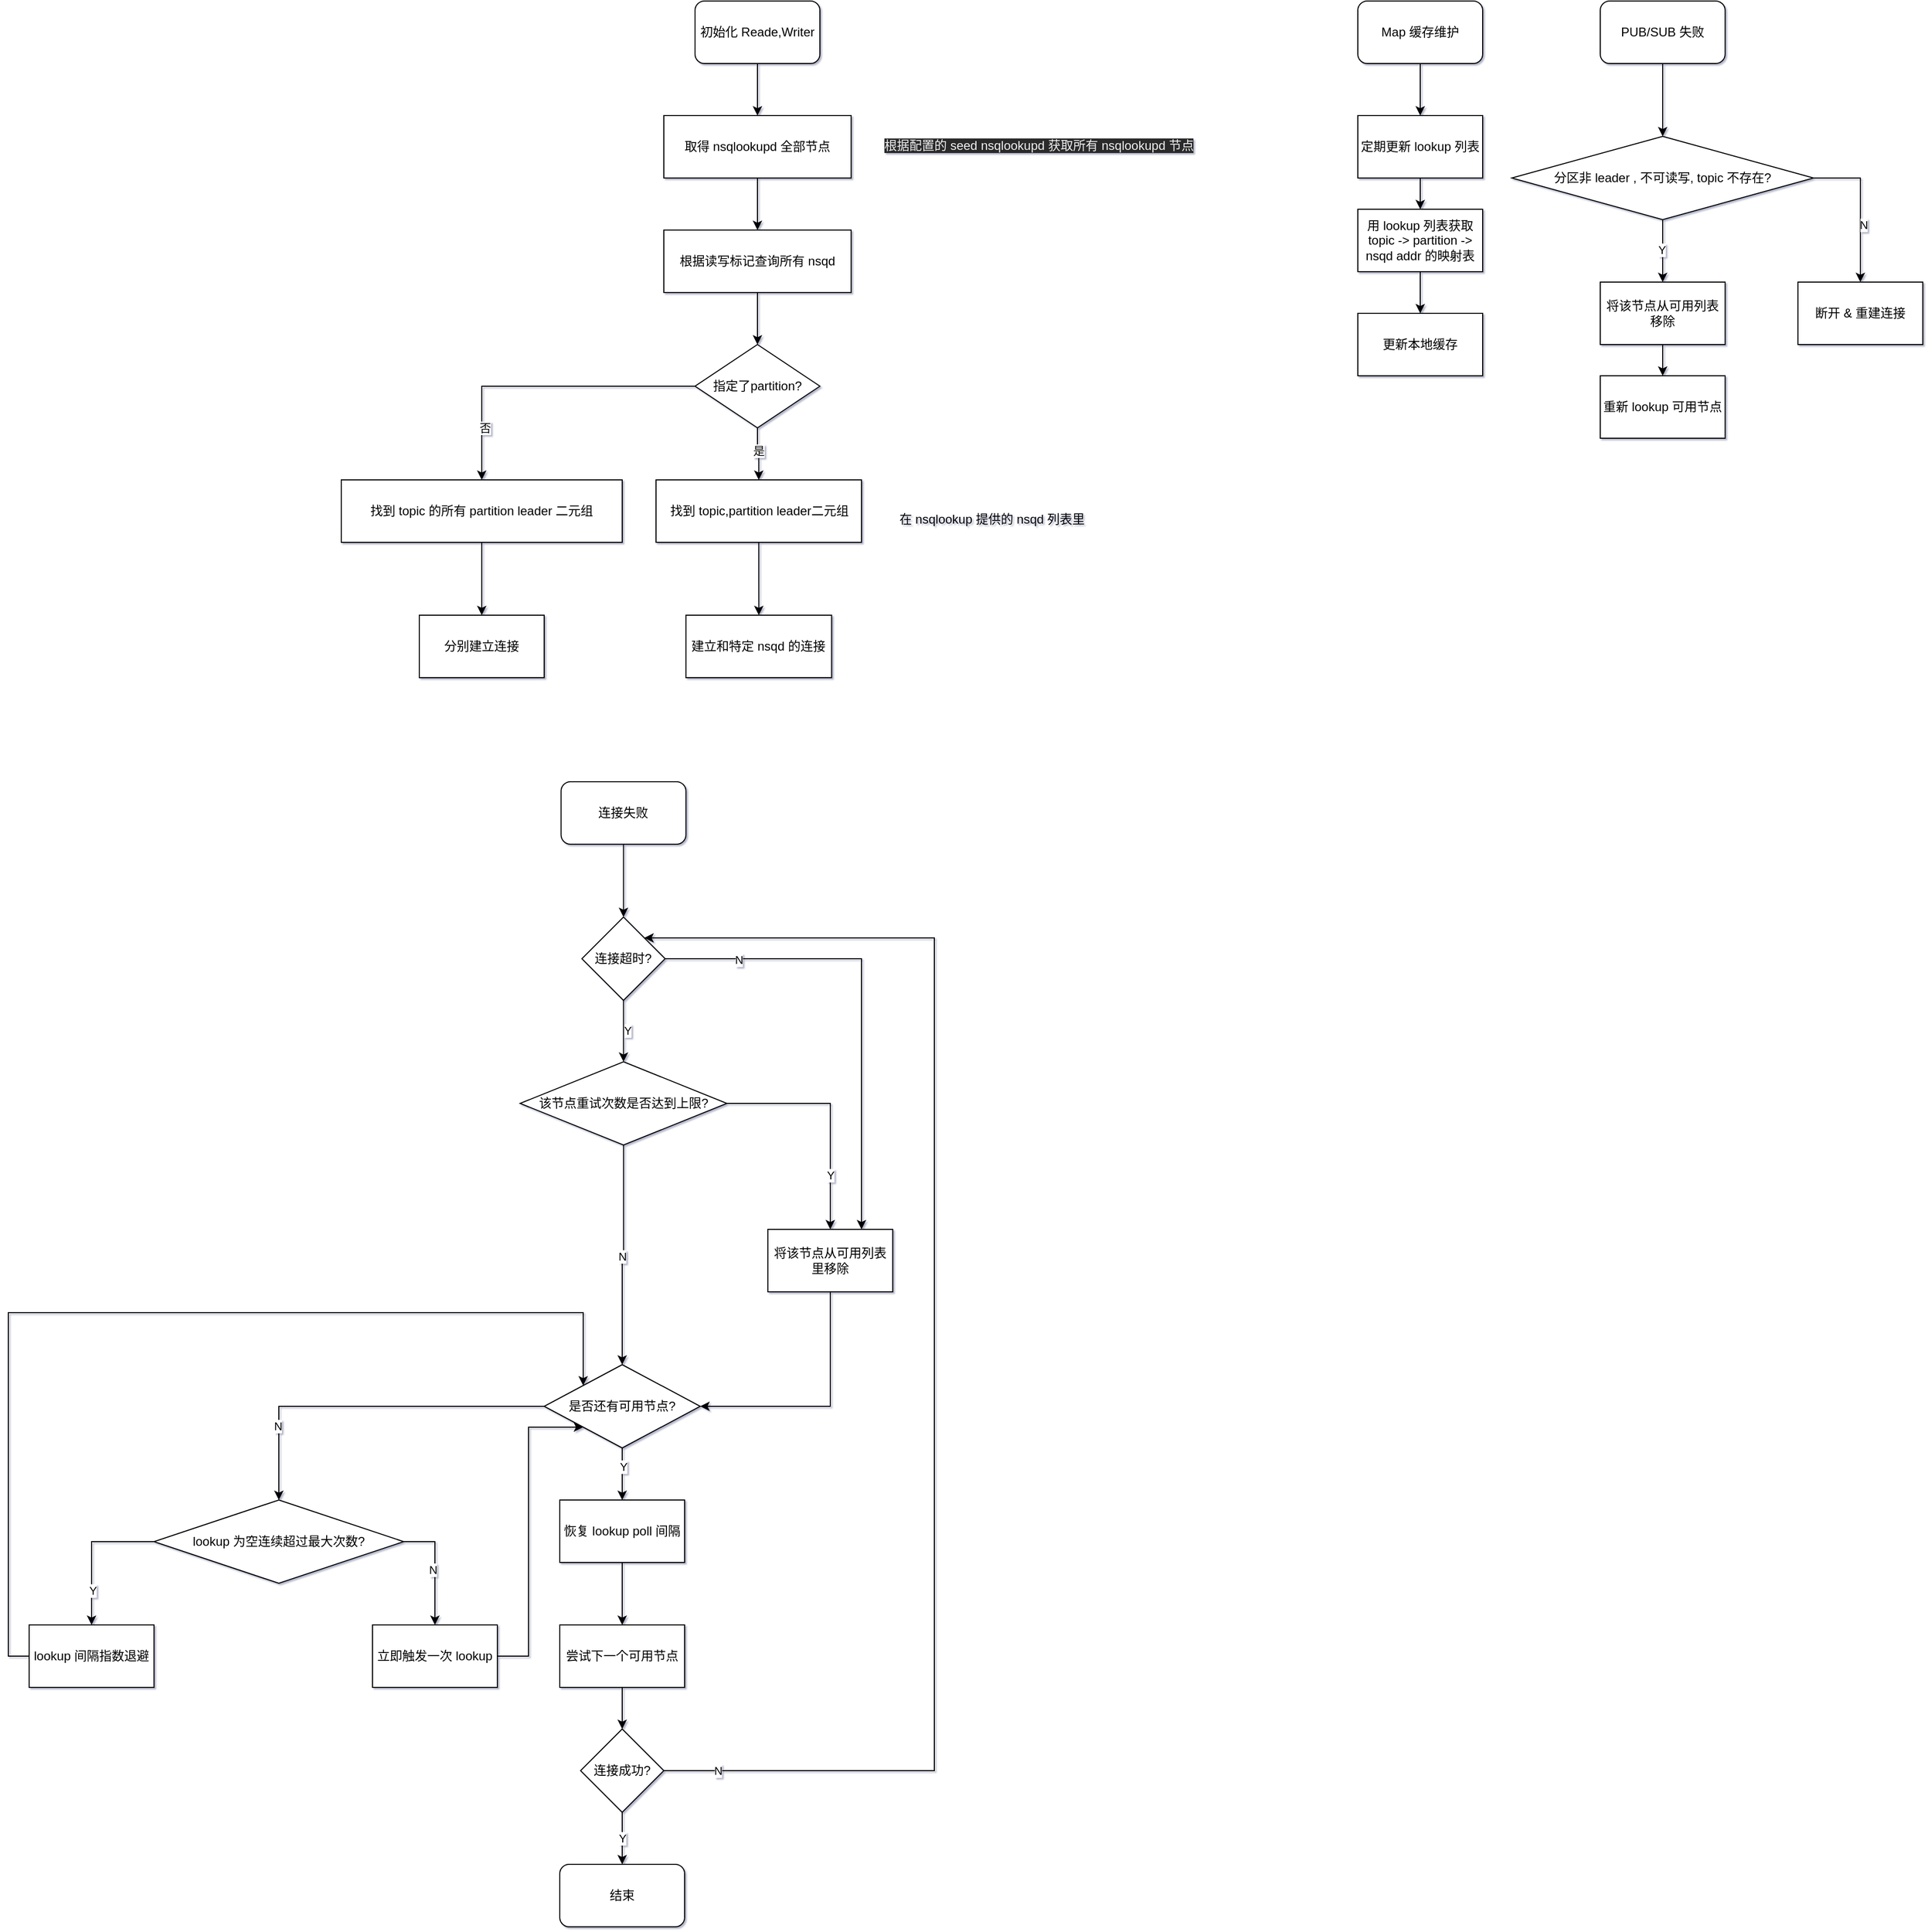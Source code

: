 <mxfile version="13.3.9" type="github"><diagram id="CCVNgRW_hBW4yEXp3usL" name="Page-1"><mxGraphModel dx="2893" dy="1154" grid="1" gridSize="10" guides="1" tooltips="1" connect="1" arrows="1" fold="1" page="1" pageScale="1" pageWidth="827" pageHeight="1169" background="none" math="0" shadow="1"><root><mxCell id="0"/><mxCell id="1" parent="0"/><mxCell id="HbbBMXptMQFq1KseqBSq-2" style="edgeStyle=orthogonalEdgeStyle;rounded=0;orthogonalLoop=1;jettySize=auto;html=1;" parent="1" source="HbbBMXptMQFq1KseqBSq-1" target="HbbBMXptMQFq1KseqBSq-3" edge="1"><mxGeometry relative="1" as="geometry"><mxPoint x="140" y="210" as="targetPoint"/></mxGeometry></mxCell><mxCell id="HbbBMXptMQFq1KseqBSq-1" value="初始化 Reade,Writer" style="rounded=1;whiteSpace=wrap;html=1;" parent="1" vertex="1"><mxGeometry x="190" y="70" width="120" height="60" as="geometry"/></mxCell><mxCell id="HbbBMXptMQFq1KseqBSq-5" style="edgeStyle=orthogonalEdgeStyle;rounded=0;orthogonalLoop=1;jettySize=auto;html=1;exitX=0.5;exitY=1;exitDx=0;exitDy=0;" parent="1" source="HbbBMXptMQFq1KseqBSq-20" target="HbbBMXptMQFq1KseqBSq-7" edge="1"><mxGeometry relative="1" as="geometry"><mxPoint x="250" y="400" as="targetPoint"/><mxPoint x="250" y="350" as="sourcePoint"/></mxGeometry></mxCell><mxCell id="HbbBMXptMQFq1KseqBSq-19" style="edgeStyle=orthogonalEdgeStyle;rounded=0;orthogonalLoop=1;jettySize=auto;html=1;" parent="1" source="HbbBMXptMQFq1KseqBSq-3" target="HbbBMXptMQFq1KseqBSq-20" edge="1"><mxGeometry relative="1" as="geometry"><mxPoint x="250" y="290" as="targetPoint"/></mxGeometry></mxCell><mxCell id="HbbBMXptMQFq1KseqBSq-3" value="取得 nsqlookupd 全部节点" style="rounded=0;whiteSpace=wrap;html=1;" parent="1" vertex="1"><mxGeometry x="160" y="180" width="180" height="60" as="geometry"/></mxCell><mxCell id="HbbBMXptMQFq1KseqBSq-4" value="&lt;meta charset=&quot;utf-8&quot;&gt;&lt;span style=&quot;color: rgb(240, 240, 240); font-family: helvetica; font-size: 12px; font-style: normal; font-weight: 400; letter-spacing: normal; text-align: center; text-indent: 0px; text-transform: none; word-spacing: 0px; background-color: rgb(42, 42, 42); display: inline; float: none;&quot;&gt;根据配置的 seed nsqlookupd 获取所有 nsqlookupd 节点&lt;/span&gt;" style="text;whiteSpace=wrap;html=1;" parent="1" vertex="1"><mxGeometry x="370" y="195" width="320" height="30" as="geometry"/></mxCell><mxCell id="HbbBMXptMQFq1KseqBSq-8" style="edgeStyle=orthogonalEdgeStyle;rounded=0;orthogonalLoop=1;jettySize=auto;html=1;" parent="1" source="HbbBMXptMQFq1KseqBSq-7" target="HbbBMXptMQFq1KseqBSq-9" edge="1"><mxGeometry relative="1" as="geometry"><mxPoint x="250" y="550" as="targetPoint"/></mxGeometry></mxCell><mxCell id="HbbBMXptMQFq1KseqBSq-10" value="是" style="edgeLabel;html=1;align=center;verticalAlign=middle;resizable=0;points=[];" parent="HbbBMXptMQFq1KseqBSq-8" vertex="1" connectable="0"><mxGeometry x="-0.16" y="1" relative="1" as="geometry"><mxPoint as="offset"/></mxGeometry></mxCell><mxCell id="HbbBMXptMQFq1KseqBSq-14" style="edgeStyle=orthogonalEdgeStyle;rounded=0;orthogonalLoop=1;jettySize=auto;html=1;" parent="1" source="HbbBMXptMQFq1KseqBSq-7" target="HbbBMXptMQFq1KseqBSq-15" edge="1"><mxGeometry relative="1" as="geometry"><mxPoint x="70" y="520" as="targetPoint"/></mxGeometry></mxCell><mxCell id="HbbBMXptMQFq1KseqBSq-16" value="否" style="edgeLabel;html=1;align=center;verticalAlign=middle;resizable=0;points=[];" parent="HbbBMXptMQFq1KseqBSq-14" vertex="1" connectable="0"><mxGeometry x="0.657" y="3" relative="1" as="geometry"><mxPoint as="offset"/></mxGeometry></mxCell><mxCell id="HbbBMXptMQFq1KseqBSq-7" value="指定了partition?" style="rhombus;whiteSpace=wrap;html=1;" parent="1" vertex="1"><mxGeometry x="190" y="400" width="120" height="80" as="geometry"/></mxCell><mxCell id="HbbBMXptMQFq1KseqBSq-11" style="edgeStyle=orthogonalEdgeStyle;rounded=0;orthogonalLoop=1;jettySize=auto;html=1;" parent="1" source="HbbBMXptMQFq1KseqBSq-9" target="HbbBMXptMQFq1KseqBSq-12" edge="1"><mxGeometry relative="1" as="geometry"><mxPoint x="250" y="640" as="targetPoint"/></mxGeometry></mxCell><mxCell id="HbbBMXptMQFq1KseqBSq-9" value="找到 topic,partition leader二元组" style="rounded=0;whiteSpace=wrap;html=1;" parent="1" vertex="1"><mxGeometry x="152.5" y="530" width="197.5" height="60" as="geometry"/></mxCell><mxCell id="HbbBMXptMQFq1KseqBSq-12" value="建立和特定 nsqd 的连接" style="rounded=0;whiteSpace=wrap;html=1;" parent="1" vertex="1"><mxGeometry x="181.25" y="660" width="140" height="60" as="geometry"/></mxCell><mxCell id="HbbBMXptMQFq1KseqBSq-13" value="在 nsqlookup 提供的 nsqd 列表里" style="text;html=1;align=center;verticalAlign=middle;resizable=0;points=[];autosize=1;" parent="1" vertex="1"><mxGeometry x="380" y="558" width="190" height="20" as="geometry"/></mxCell><mxCell id="HbbBMXptMQFq1KseqBSq-17" style="edgeStyle=orthogonalEdgeStyle;rounded=0;orthogonalLoop=1;jettySize=auto;html=1;" parent="1" source="HbbBMXptMQFq1KseqBSq-15" target="HbbBMXptMQFq1KseqBSq-18" edge="1"><mxGeometry relative="1" as="geometry"><mxPoint x="70" y="620" as="targetPoint"/></mxGeometry></mxCell><mxCell id="HbbBMXptMQFq1KseqBSq-15" value="找到 topic 的所有 partition leader 二元组" style="rounded=0;whiteSpace=wrap;html=1;" parent="1" vertex="1"><mxGeometry x="-150" y="530" width="270" height="60" as="geometry"/></mxCell><mxCell id="HbbBMXptMQFq1KseqBSq-18" value="分别建立连接" style="rounded=0;whiteSpace=wrap;html=1;" parent="1" vertex="1"><mxGeometry x="-75" y="660" width="120" height="60" as="geometry"/></mxCell><mxCell id="HbbBMXptMQFq1KseqBSq-20" value="根据读写标记查询所有 nsqd" style="rounded=0;whiteSpace=wrap;html=1;" parent="1" vertex="1"><mxGeometry x="160" y="290" width="180" height="60" as="geometry"/></mxCell><mxCell id="HbbBMXptMQFq1KseqBSq-22" style="edgeStyle=orthogonalEdgeStyle;rounded=0;orthogonalLoop=1;jettySize=auto;html=1;" parent="1" source="HbbBMXptMQFq1KseqBSq-21" target="HbbBMXptMQFq1KseqBSq-23" edge="1"><mxGeometry relative="1" as="geometry"><mxPoint x="890" y="190" as="targetPoint"/></mxGeometry></mxCell><mxCell id="HbbBMXptMQFq1KseqBSq-21" value="Map 缓存维护" style="rounded=1;whiteSpace=wrap;html=1;" parent="1" vertex="1"><mxGeometry x="827" y="70" width="120" height="60" as="geometry"/></mxCell><mxCell id="HbbBMXptMQFq1KseqBSq-24" style="edgeStyle=orthogonalEdgeStyle;rounded=0;orthogonalLoop=1;jettySize=auto;html=1;" parent="1" source="HbbBMXptMQFq1KseqBSq-23" target="HbbBMXptMQFq1KseqBSq-25" edge="1"><mxGeometry relative="1" as="geometry"><mxPoint x="887" y="290" as="targetPoint"/></mxGeometry></mxCell><mxCell id="HbbBMXptMQFq1KseqBSq-23" value="定期更新 lookup 列表" style="rounded=0;whiteSpace=wrap;html=1;" parent="1" vertex="1"><mxGeometry x="827" y="180" width="120" height="60" as="geometry"/></mxCell><mxCell id="HbbBMXptMQFq1KseqBSq-28" style="edgeStyle=orthogonalEdgeStyle;rounded=0;orthogonalLoop=1;jettySize=auto;html=1;" parent="1" source="HbbBMXptMQFq1KseqBSq-25" target="HbbBMXptMQFq1KseqBSq-29" edge="1"><mxGeometry relative="1" as="geometry"><mxPoint x="887" y="370" as="targetPoint"/></mxGeometry></mxCell><mxCell id="HbbBMXptMQFq1KseqBSq-25" value="用 lookup 列表获取 topic -&amp;gt; partition -&amp;gt; nsqd addr 的映射表" style="rounded=0;whiteSpace=wrap;html=1;" parent="1" vertex="1"><mxGeometry x="827" y="270" width="120" height="60" as="geometry"/></mxCell><mxCell id="HbbBMXptMQFq1KseqBSq-29" value="更新本地缓存" style="rounded=0;whiteSpace=wrap;html=1;" parent="1" vertex="1"><mxGeometry x="827" y="370" width="120" height="60" as="geometry"/></mxCell><mxCell id="HbbBMXptMQFq1KseqBSq-31" style="edgeStyle=orthogonalEdgeStyle;rounded=0;orthogonalLoop=1;jettySize=auto;html=1;" parent="1" source="HbbBMXptMQFq1KseqBSq-30" target="HbbBMXptMQFq1KseqBSq-101" edge="1"><mxGeometry relative="1" as="geometry"><mxPoint x="1120" y="180" as="targetPoint"/></mxGeometry></mxCell><mxCell id="HbbBMXptMQFq1KseqBSq-30" value="PUB/SUB 失败" style="rounded=1;whiteSpace=wrap;html=1;" parent="1" vertex="1"><mxGeometry x="1060" y="70" width="120" height="60" as="geometry"/></mxCell><mxCell id="HbbBMXptMQFq1KseqBSq-49" style="edgeStyle=orthogonalEdgeStyle;rounded=0;orthogonalLoop=1;jettySize=auto;html=1;" parent="1" source="HbbBMXptMQFq1KseqBSq-46" target="HbbBMXptMQFq1KseqBSq-50" edge="1"><mxGeometry relative="1" as="geometry"><mxPoint x="121.25" y="930" as="targetPoint"/></mxGeometry></mxCell><mxCell id="HbbBMXptMQFq1KseqBSq-46" value="连接失败" style="rounded=1;whiteSpace=wrap;html=1;" parent="1" vertex="1"><mxGeometry x="61.25" y="820" width="120" height="60" as="geometry"/></mxCell><mxCell id="HbbBMXptMQFq1KseqBSq-51" style="edgeStyle=orthogonalEdgeStyle;rounded=0;orthogonalLoop=1;jettySize=auto;html=1;" parent="1" source="HbbBMXptMQFq1KseqBSq-50" target="HbbBMXptMQFq1KseqBSq-54" edge="1"><mxGeometry relative="1" as="geometry"><mxPoint x="121.25" y="1090" as="targetPoint"/></mxGeometry></mxCell><mxCell id="HbbBMXptMQFq1KseqBSq-52" value="Y" style="edgeLabel;html=1;align=center;verticalAlign=middle;resizable=0;points=[];" parent="HbbBMXptMQFq1KseqBSq-51" vertex="1" connectable="0"><mxGeometry x="-0.04" y="3" relative="1" as="geometry"><mxPoint as="offset"/></mxGeometry></mxCell><mxCell id="HbbBMXptMQFq1KseqBSq-93" style="edgeStyle=orthogonalEdgeStyle;rounded=0;orthogonalLoop=1;jettySize=auto;html=1;entryX=0.75;entryY=0;entryDx=0;entryDy=0;" parent="1" source="HbbBMXptMQFq1KseqBSq-50" target="HbbBMXptMQFq1KseqBSq-61" edge="1"><mxGeometry relative="1" as="geometry"/></mxCell><mxCell id="HbbBMXptMQFq1KseqBSq-94" value="N" style="edgeLabel;html=1;align=center;verticalAlign=middle;resizable=0;points=[];" parent="HbbBMXptMQFq1KseqBSq-93" vertex="1" connectable="0"><mxGeometry x="-0.689" y="-1" relative="1" as="geometry"><mxPoint as="offset"/></mxGeometry></mxCell><mxCell id="HbbBMXptMQFq1KseqBSq-50" value="连接超时?" style="rhombus;whiteSpace=wrap;html=1;" parent="1" vertex="1"><mxGeometry x="81.25" y="950" width="80" height="80" as="geometry"/></mxCell><mxCell id="HbbBMXptMQFq1KseqBSq-60" style="edgeStyle=orthogonalEdgeStyle;rounded=0;orthogonalLoop=1;jettySize=auto;html=1;" parent="1" source="HbbBMXptMQFq1KseqBSq-54" target="HbbBMXptMQFq1KseqBSq-61" edge="1"><mxGeometry relative="1" as="geometry"><mxPoint x="320" y="1250" as="targetPoint"/></mxGeometry></mxCell><mxCell id="HbbBMXptMQFq1KseqBSq-65" value="Y" style="edgeLabel;html=1;align=center;verticalAlign=middle;resizable=0;points=[];" parent="HbbBMXptMQFq1KseqBSq-60" vertex="1" connectable="0"><mxGeometry x="0.528" relative="1" as="geometry"><mxPoint as="offset"/></mxGeometry></mxCell><mxCell id="HbbBMXptMQFq1KseqBSq-62" style="edgeStyle=orthogonalEdgeStyle;rounded=0;orthogonalLoop=1;jettySize=auto;html=1;" parent="1" source="HbbBMXptMQFq1KseqBSq-54" target="HbbBMXptMQFq1KseqBSq-63" edge="1"><mxGeometry relative="1" as="geometry"><mxPoint x="121.255" y="1220" as="targetPoint"/></mxGeometry></mxCell><mxCell id="HbbBMXptMQFq1KseqBSq-64" value="N" style="edgeLabel;html=1;align=center;verticalAlign=middle;resizable=0;points=[];" parent="HbbBMXptMQFq1KseqBSq-62" vertex="1" connectable="0"><mxGeometry x="0.016" relative="1" as="geometry"><mxPoint as="offset"/></mxGeometry></mxCell><mxCell id="HbbBMXptMQFq1KseqBSq-54" value="该节点重试次数是否达到上限?" style="rhombus;whiteSpace=wrap;html=1;" parent="1" vertex="1"><mxGeometry x="21.88" y="1089" width="198.75" height="80" as="geometry"/></mxCell><mxCell id="HbbBMXptMQFq1KseqBSq-89" style="edgeStyle=orthogonalEdgeStyle;rounded=0;orthogonalLoop=1;jettySize=auto;html=1;entryX=1;entryY=0;entryDx=0;entryDy=0;exitX=1;exitY=0.5;exitDx=0;exitDy=0;" parent="1" source="HbbBMXptMQFq1KseqBSq-96" target="HbbBMXptMQFq1KseqBSq-50" edge="1"><mxGeometry relative="1" as="geometry"><Array as="points"><mxPoint x="420" y="1770"/><mxPoint x="420" y="970"/></Array></mxGeometry></mxCell><mxCell id="HbbBMXptMQFq1KseqBSq-99" value="N" style="edgeLabel;html=1;align=center;verticalAlign=middle;resizable=0;points=[];" parent="HbbBMXptMQFq1KseqBSq-89" vertex="1" connectable="0"><mxGeometry x="-0.922" relative="1" as="geometry"><mxPoint as="offset"/></mxGeometry></mxCell><mxCell id="HbbBMXptMQFq1KseqBSq-95" style="edgeStyle=orthogonalEdgeStyle;rounded=0;orthogonalLoop=1;jettySize=auto;html=1;" parent="1" source="HbbBMXptMQFq1KseqBSq-58" target="HbbBMXptMQFq1KseqBSq-96" edge="1"><mxGeometry relative="1" as="geometry"><mxPoint x="119.995" y="1750" as="targetPoint"/></mxGeometry></mxCell><mxCell id="HbbBMXptMQFq1KseqBSq-58" value="&lt;span&gt;尝试下一个可用节点&lt;/span&gt;" style="rounded=0;whiteSpace=wrap;html=1;" parent="1" vertex="1"><mxGeometry x="59.995" y="1630" width="120" height="60" as="geometry"/></mxCell><mxCell id="HbbBMXptMQFq1KseqBSq-69" style="edgeStyle=orthogonalEdgeStyle;rounded=0;orthogonalLoop=1;jettySize=auto;html=1;entryX=1;entryY=0.5;entryDx=0;entryDy=0;exitX=0.5;exitY=1;exitDx=0;exitDy=0;" parent="1" source="HbbBMXptMQFq1KseqBSq-61" target="HbbBMXptMQFq1KseqBSq-63" edge="1"><mxGeometry relative="1" as="geometry"/></mxCell><mxCell id="HbbBMXptMQFq1KseqBSq-61" value="将该节点从可用列表里移除" style="rounded=0;whiteSpace=wrap;html=1;" parent="1" vertex="1"><mxGeometry x="260" y="1250" width="120" height="60" as="geometry"/></mxCell><mxCell id="HbbBMXptMQFq1KseqBSq-70" style="edgeStyle=orthogonalEdgeStyle;rounded=0;orthogonalLoop=1;jettySize=auto;html=1;exitX=0;exitY=0.5;exitDx=0;exitDy=0;" parent="1" source="HbbBMXptMQFq1KseqBSq-63" target="HbbBMXptMQFq1KseqBSq-74" edge="1"><mxGeometry relative="1" as="geometry"><mxPoint x="-40" y="1520" as="targetPoint"/></mxGeometry></mxCell><mxCell id="HbbBMXptMQFq1KseqBSq-72" value="N" style="edgeLabel;html=1;align=center;verticalAlign=middle;resizable=0;points=[];" parent="HbbBMXptMQFq1KseqBSq-70" vertex="1" connectable="0"><mxGeometry x="0.589" y="-1" relative="1" as="geometry"><mxPoint as="offset"/></mxGeometry></mxCell><mxCell id="HbbBMXptMQFq1KseqBSq-90" style="edgeStyle=orthogonalEdgeStyle;rounded=0;orthogonalLoop=1;jettySize=auto;html=1;entryX=0.5;entryY=0;entryDx=0;entryDy=0;" parent="1" source="HbbBMXptMQFq1KseqBSq-63" target="HbbBMXptMQFq1KseqBSq-87" edge="1"><mxGeometry relative="1" as="geometry"/></mxCell><mxCell id="HbbBMXptMQFq1KseqBSq-91" value="Y" style="edgeLabel;html=1;align=center;verticalAlign=middle;resizable=0;points=[];" parent="HbbBMXptMQFq1KseqBSq-90" vertex="1" connectable="0"><mxGeometry x="-0.3" y="1" relative="1" as="geometry"><mxPoint as="offset"/></mxGeometry></mxCell><mxCell id="HbbBMXptMQFq1KseqBSq-63" value="是否还有可用节点?" style="rhombus;whiteSpace=wrap;html=1;" parent="1" vertex="1"><mxGeometry x="45" y="1380" width="150" height="80" as="geometry"/></mxCell><mxCell id="HbbBMXptMQFq1KseqBSq-75" style="edgeStyle=orthogonalEdgeStyle;rounded=0;orthogonalLoop=1;jettySize=auto;html=1;exitX=1;exitY=0.5;exitDx=0;exitDy=0;" parent="1" source="HbbBMXptMQFq1KseqBSq-74" target="HbbBMXptMQFq1KseqBSq-77" edge="1"><mxGeometry relative="1" as="geometry"><mxPoint x="-130" y="1660" as="targetPoint"/></mxGeometry></mxCell><mxCell id="HbbBMXptMQFq1KseqBSq-76" value="N" style="edgeLabel;html=1;align=center;verticalAlign=middle;resizable=0;points=[];" parent="HbbBMXptMQFq1KseqBSq-75" vertex="1" connectable="0"><mxGeometry x="0.033" y="-2" relative="1" as="geometry"><mxPoint as="offset"/></mxGeometry></mxCell><mxCell id="HbbBMXptMQFq1KseqBSq-79" style="edgeStyle=orthogonalEdgeStyle;rounded=0;orthogonalLoop=1;jettySize=auto;html=1;exitX=0;exitY=0.5;exitDx=0;exitDy=0;" parent="1" source="HbbBMXptMQFq1KseqBSq-74" target="HbbBMXptMQFq1KseqBSq-80" edge="1"><mxGeometry relative="1" as="geometry"><mxPoint x="-290" y="1560" as="targetPoint"/></mxGeometry></mxCell><mxCell id="HbbBMXptMQFq1KseqBSq-84" value="Y" style="edgeLabel;html=1;align=center;verticalAlign=middle;resizable=0;points=[];" parent="HbbBMXptMQFq1KseqBSq-79" vertex="1" connectable="0"><mxGeometry x="0.529" y="1" relative="1" as="geometry"><mxPoint as="offset"/></mxGeometry></mxCell><mxCell id="HbbBMXptMQFq1KseqBSq-74" value="lookup 为空连续超过最大次数?" style="rhombus;whiteSpace=wrap;html=1;" parent="1" vertex="1"><mxGeometry x="-330" y="1510" width="240" height="80" as="geometry"/></mxCell><mxCell id="HbbBMXptMQFq1KseqBSq-83" style="edgeStyle=orthogonalEdgeStyle;rounded=0;orthogonalLoop=1;jettySize=auto;html=1;entryX=0;entryY=1;entryDx=0;entryDy=0;" parent="1" source="HbbBMXptMQFq1KseqBSq-77" target="HbbBMXptMQFq1KseqBSq-63" edge="1"><mxGeometry relative="1" as="geometry"><Array as="points"><mxPoint x="30" y="1660"/><mxPoint x="30" y="1440"/></Array></mxGeometry></mxCell><mxCell id="HbbBMXptMQFq1KseqBSq-77" value="&lt;span&gt;立即触发一次 lookup&lt;/span&gt;" style="rounded=0;whiteSpace=wrap;html=1;" parent="1" vertex="1"><mxGeometry x="-120" y="1630" width="120" height="60" as="geometry"/></mxCell><mxCell id="HbbBMXptMQFq1KseqBSq-85" style="edgeStyle=orthogonalEdgeStyle;rounded=0;orthogonalLoop=1;jettySize=auto;html=1;entryX=0;entryY=0;entryDx=0;entryDy=0;exitX=0;exitY=0.5;exitDx=0;exitDy=0;" parent="1" source="HbbBMXptMQFq1KseqBSq-80" target="HbbBMXptMQFq1KseqBSq-63" edge="1"><mxGeometry relative="1" as="geometry"><Array as="points"><mxPoint x="-470" y="1660"/><mxPoint x="-470" y="1330"/><mxPoint x="83" y="1330"/></Array></mxGeometry></mxCell><mxCell id="HbbBMXptMQFq1KseqBSq-80" value="lookup 间隔指数退避" style="rounded=0;whiteSpace=wrap;html=1;" parent="1" vertex="1"><mxGeometry x="-450" y="1630" width="120" height="60" as="geometry"/></mxCell><mxCell id="HbbBMXptMQFq1KseqBSq-92" style="edgeStyle=orthogonalEdgeStyle;rounded=0;orthogonalLoop=1;jettySize=auto;html=1;entryX=0.5;entryY=0;entryDx=0;entryDy=0;" parent="1" source="HbbBMXptMQFq1KseqBSq-87" target="HbbBMXptMQFq1KseqBSq-58" edge="1"><mxGeometry relative="1" as="geometry"/></mxCell><mxCell id="HbbBMXptMQFq1KseqBSq-87" value="恢复 lookup poll 间隔" style="rounded=0;whiteSpace=wrap;html=1;" parent="1" vertex="1"><mxGeometry x="59.995" y="1510" width="120" height="60" as="geometry"/></mxCell><mxCell id="HbbBMXptMQFq1KseqBSq-97" value="Y" style="edgeStyle=orthogonalEdgeStyle;rounded=0;orthogonalLoop=1;jettySize=auto;html=1;" parent="1" source="HbbBMXptMQFq1KseqBSq-96" target="HbbBMXptMQFq1KseqBSq-98" edge="1"><mxGeometry relative="1" as="geometry"><mxPoint x="119.995" y="1860" as="targetPoint"/></mxGeometry></mxCell><mxCell id="HbbBMXptMQFq1KseqBSq-96" value="连接成功?" style="rhombus;whiteSpace=wrap;html=1;" parent="1" vertex="1"><mxGeometry x="79.995" y="1730" width="80" height="80" as="geometry"/></mxCell><mxCell id="HbbBMXptMQFq1KseqBSq-98" value="结束" style="rounded=1;whiteSpace=wrap;html=1;" parent="1" vertex="1"><mxGeometry x="59.995" y="1860" width="120" height="60" as="geometry"/></mxCell><mxCell id="HbbBMXptMQFq1KseqBSq-102" style="edgeStyle=orthogonalEdgeStyle;rounded=0;orthogonalLoop=1;jettySize=auto;html=1;" parent="1" source="HbbBMXptMQFq1KseqBSq-101" target="HbbBMXptMQFq1KseqBSq-104" edge="1"><mxGeometry relative="1" as="geometry"><mxPoint x="1120" y="350" as="targetPoint"/></mxGeometry></mxCell><mxCell id="HbbBMXptMQFq1KseqBSq-103" value="Y" style="edgeLabel;html=1;align=center;verticalAlign=middle;resizable=0;points=[];" parent="HbbBMXptMQFq1KseqBSq-102" vertex="1" connectable="0"><mxGeometry x="-0.029" y="-1" relative="1" as="geometry"><mxPoint as="offset"/></mxGeometry></mxCell><mxCell id="HbbBMXptMQFq1KseqBSq-107" style="edgeStyle=orthogonalEdgeStyle;rounded=0;orthogonalLoop=1;jettySize=auto;html=1;exitX=1;exitY=0.5;exitDx=0;exitDy=0;" parent="1" source="HbbBMXptMQFq1KseqBSq-101" target="HbbBMXptMQFq1KseqBSq-109" edge="1"><mxGeometry relative="1" as="geometry"><mxPoint x="1310" y="380" as="targetPoint"/></mxGeometry></mxCell><mxCell id="HbbBMXptMQFq1KseqBSq-108" value="N" style="edgeLabel;html=1;align=center;verticalAlign=middle;resizable=0;points=[];" parent="HbbBMXptMQFq1KseqBSq-107" vertex="1" connectable="0"><mxGeometry x="0.232" y="3" relative="1" as="geometry"><mxPoint as="offset"/></mxGeometry></mxCell><mxCell id="HbbBMXptMQFq1KseqBSq-101" value="分区非 leader , 不可读写, topic 不存在?" style="rhombus;whiteSpace=wrap;html=1;" parent="1" vertex="1"><mxGeometry x="975" y="200" width="290" height="80" as="geometry"/></mxCell><mxCell id="HbbBMXptMQFq1KseqBSq-105" style="edgeStyle=orthogonalEdgeStyle;rounded=0;orthogonalLoop=1;jettySize=auto;html=1;" parent="1" source="HbbBMXptMQFq1KseqBSq-104" target="HbbBMXptMQFq1KseqBSq-106" edge="1"><mxGeometry relative="1" as="geometry"><mxPoint x="1120" y="450" as="targetPoint"/></mxGeometry></mxCell><mxCell id="HbbBMXptMQFq1KseqBSq-104" value="将该节点从可用列表移除" style="rounded=0;whiteSpace=wrap;html=1;" parent="1" vertex="1"><mxGeometry x="1060" y="340" width="120" height="60" as="geometry"/></mxCell><mxCell id="HbbBMXptMQFq1KseqBSq-106" value="重新 lookup 可用节点" style="rounded=0;whiteSpace=wrap;html=1;" parent="1" vertex="1"><mxGeometry x="1060" y="430" width="120" height="60" as="geometry"/></mxCell><mxCell id="HbbBMXptMQFq1KseqBSq-109" value="断开 &amp;amp; 重建连接" style="rounded=0;whiteSpace=wrap;html=1;" parent="1" vertex="1"><mxGeometry x="1250" y="340" width="120" height="60" as="geometry"/></mxCell></root></mxGraphModel></diagram></mxfile>